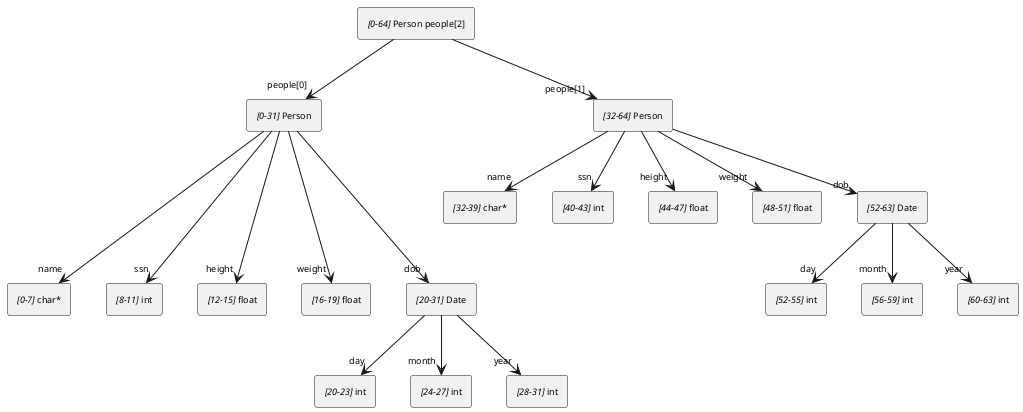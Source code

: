 @startuml decompose

skinparam rectangleFontSize 9
skinparam arrowFontSize 9

' rectangle src as "
' typedef struct {
'     int day;
'     int month;
'     int year;
' } Date;

' typedef struct {
'     char* name;
'     int ssn;
'     float height;
'     float weight;
'     Date dob;
' } Person;

' Person people[2];
' "

rectangle lev0 as "
//[0-64]// Person people[2]
"

' src -[hidden]> lev0

rectangle lev1_0 as "
//[0-31]// Person
"

rectangle lev1_1 as "
//[32-64]// Person
"

lev0 --> "people[0]" lev1_0
lev0 --> "people[1]" lev1_1

rectangle lev2_name0 as "
//[0-7]// char*
"

rectangle lev2_ssn0 as "
//[8-11]// int
"

rectangle lev2_height0 as "
//[12-15]// float
"

rectangle lev2_weight0 as "
//[16-19]// float
"

rectangle lev2_dob0 as "
//[20-31]// Date
"

rectangle lev2_name1 as "
//[32-39]// char*
"

rectangle lev2_ssn1 as "
//[40-43]// int
"

rectangle lev2_height1 as "
//[44-47]// float
"

rectangle lev2_weight1 as "
//[48-51]// float
"

rectangle lev2_dob1 as "
//[52-63]// Date
"

lev1_0 ---> "name" lev2_name0
lev1_0 ---> "ssn" lev2_ssn0
lev1_0 ---> "height" lev2_height0
lev1_0 ---> "weight" lev2_weight0
lev1_0 ---> "dob" lev2_dob0

lev1_1 --> "name" lev2_name1
lev1_1 --> "ssn" lev2_ssn1
lev1_1 --> "height" lev2_height1
lev1_1 --> "weight" lev2_weight1
lev1_1 --> "dob" lev2_dob1

rectangle lev3_day0 as "
//[20-23]// int
"

rectangle lev3_month0 as "
//[24-27]// int
"

rectangle lev3_year0 as "
//[28-31]// int
"

rectangle lev3_day1 as "
//[52-55]// int
"

rectangle lev3_month1 as "
//[56-59]// int
"

rectangle lev3_year1 as "
//[60-63]// int
"

lev2_dob0 --> "day" lev3_day0
lev2_dob0 --> "month" lev3_month0
lev2_dob0 --> "year" lev3_year0

lev2_dob1 --> "day" lev3_day1
lev2_dob1 --> "month" lev3_month1
lev2_dob1 --> "year" lev3_year1

@enduml